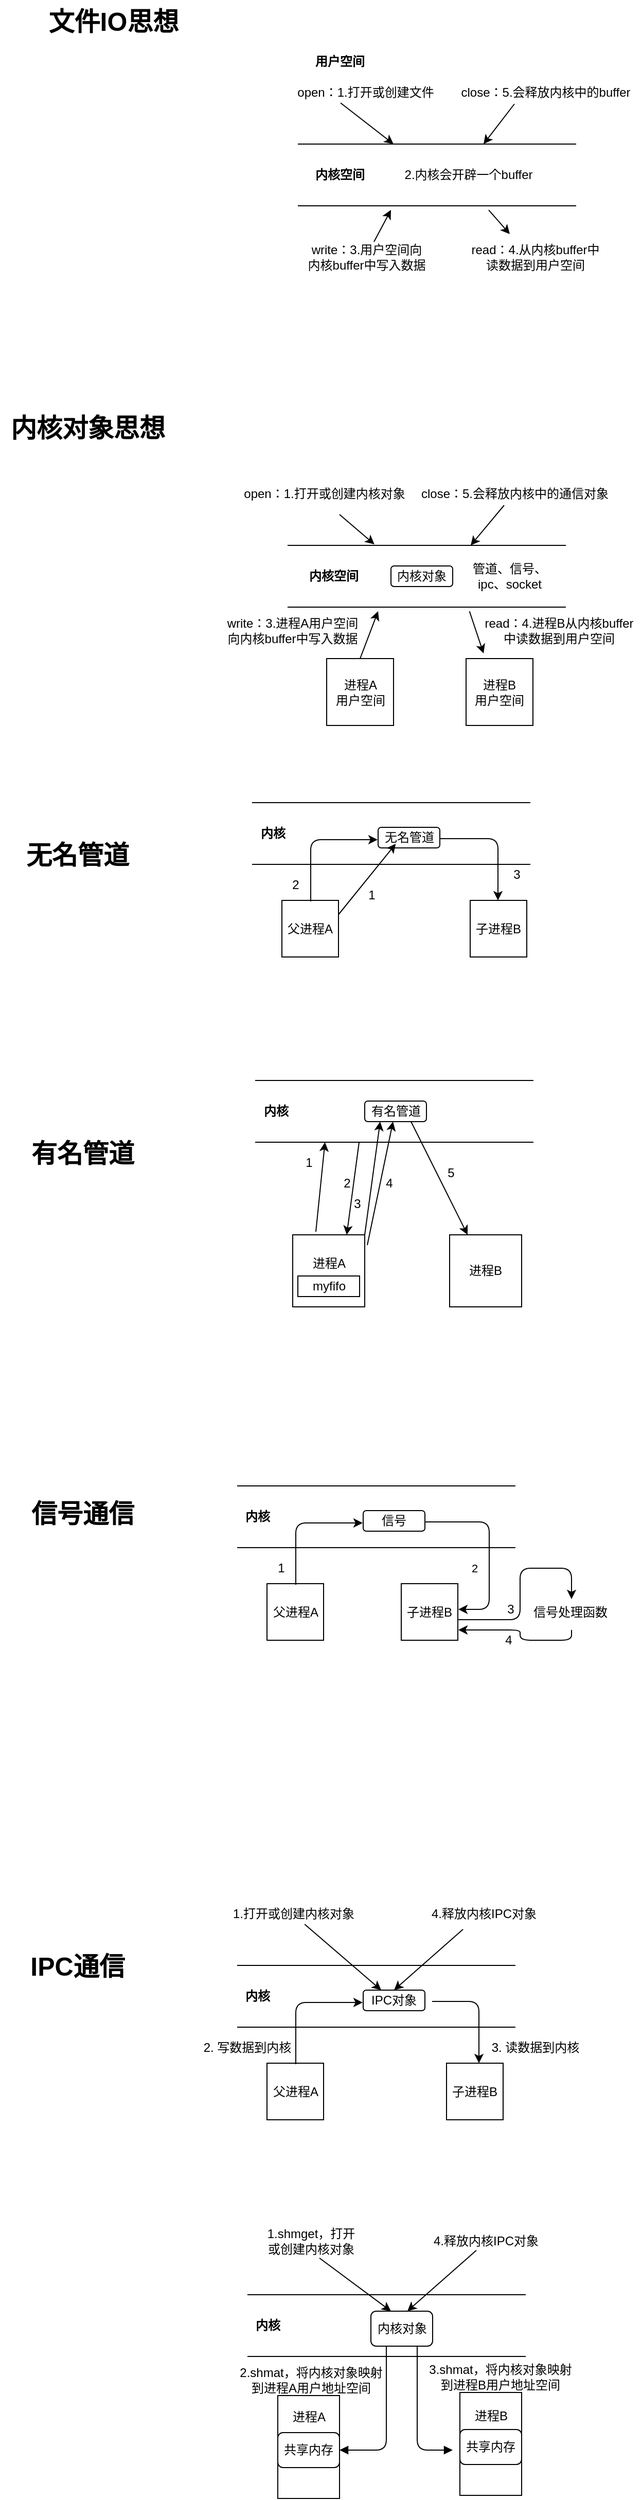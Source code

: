 <mxfile version="14.9.6" type="device"><diagram id="FVeinU1koa3-CgvgxGL3" name="第 1 页"><mxGraphModel dx="1940" dy="734" grid="1" gridSize="10" guides="1" tooltips="1" connect="1" arrows="1" fold="1" page="1" pageScale="1" pageWidth="827" pageHeight="1169" math="0" shadow="0"><root><mxCell id="0"/><mxCell id="1" parent="0"/><mxCell id="kKdyOSv5mLiQfxBi8ywp-2" value="open：1.打开或创建文件" style="text;html=1;align=center;verticalAlign=middle;resizable=0;points=[];autosize=1;strokeColor=none;" parent="1" vertex="1"><mxGeometry x="260" y="230" width="150" height="20" as="geometry"/></mxCell><mxCell id="kKdyOSv5mLiQfxBi8ywp-5" value="" style="endArrow=classic;html=1;exitX=0.34;exitY=1;exitDx=0;exitDy=0;exitPerimeter=0;" parent="1" source="kKdyOSv5mLiQfxBi8ywp-2" edge="1"><mxGeometry width="50" height="50" relative="1" as="geometry"><mxPoint x="290" y="260" as="sourcePoint"/><mxPoint x="362.5" y="290" as="targetPoint"/></mxGeometry></mxCell><mxCell id="kKdyOSv5mLiQfxBi8ywp-6" value="close：5.会释放内核中的buffer" style="text;html=1;align=center;verticalAlign=middle;resizable=0;points=[];autosize=1;strokeColor=none;" parent="1" vertex="1"><mxGeometry x="420" y="230" width="180" height="20" as="geometry"/></mxCell><mxCell id="kKdyOSv5mLiQfxBi8ywp-7" value="" style="endArrow=classic;html=1;" parent="1" edge="1"><mxGeometry width="50" height="50" relative="1" as="geometry"><mxPoint x="480" y="251" as="sourcePoint"/><mxPoint x="450" y="290" as="targetPoint"/></mxGeometry></mxCell><mxCell id="kKdyOSv5mLiQfxBi8ywp-8" value="write：3.用户空间向&lt;br&gt;内核buffer中写入数据" style="text;html=1;align=center;verticalAlign=middle;resizable=0;points=[];autosize=1;strokeColor=none;" parent="1" vertex="1"><mxGeometry x="270.5" y="385" width="130" height="30" as="geometry"/></mxCell><mxCell id="kKdyOSv5mLiQfxBi8ywp-9" value="" style="endArrow=classic;html=1;exitX=0.557;exitY=1.067;exitDx=0;exitDy=0;exitPerimeter=0;entryX=0.325;entryY=-0.25;entryDx=0;entryDy=0;entryPerimeter=0;" parent="1" target="kKdyOSv5mLiQfxBi8ywp-10" edge="1"><mxGeometry width="50" height="50" relative="1" as="geometry"><mxPoint x="454.95" y="354.02" as="sourcePoint"/><mxPoint x="372.5" y="300" as="targetPoint"/></mxGeometry></mxCell><mxCell id="kKdyOSv5mLiQfxBi8ywp-10" value="read：4.从内核buffer中&lt;br&gt;读数据到用户空间" style="text;html=1;align=center;verticalAlign=middle;resizable=0;points=[];autosize=1;strokeColor=none;" parent="1" vertex="1"><mxGeometry x="430" y="385" width="140" height="30" as="geometry"/></mxCell><mxCell id="kKdyOSv5mLiQfxBi8ywp-11" value="" style="endArrow=classic;html=1;" parent="1" source="kKdyOSv5mLiQfxBi8ywp-8" edge="1"><mxGeometry width="50" height="50" relative="1" as="geometry"><mxPoint x="399.15" y="361.98" as="sourcePoint"/><mxPoint x="360" y="354" as="targetPoint"/></mxGeometry></mxCell><mxCell id="kKdyOSv5mLiQfxBi8ywp-12" value="&lt;b&gt;用户空间&lt;/b&gt;" style="text;html=1;align=center;verticalAlign=middle;resizable=0;points=[];autosize=1;strokeColor=none;" parent="1" vertex="1"><mxGeometry x="280" y="200" width="60" height="20" as="geometry"/></mxCell><mxCell id="kKdyOSv5mLiQfxBi8ywp-13" value="&lt;b&gt;内核空间&lt;/b&gt;" style="text;html=1;align=center;verticalAlign=middle;resizable=0;points=[];autosize=1;strokeColor=none;" parent="1" vertex="1"><mxGeometry x="280" y="310" width="60" height="20" as="geometry"/></mxCell><mxCell id="kKdyOSv5mLiQfxBi8ywp-28" value="open：1.打开或创建内核对象" style="text;html=1;align=center;verticalAlign=middle;resizable=0;points=[];autosize=1;strokeColor=none;" parent="1" vertex="1"><mxGeometry x="210" y="620" width="170" height="20" as="geometry"/></mxCell><mxCell id="kKdyOSv5mLiQfxBi8ywp-29" value="" style="endArrow=classic;html=1;entryX=0.307;entryY=-0.017;entryDx=0;entryDy=0;entryPerimeter=0;" parent="1" edge="1"><mxGeometry width="50" height="50" relative="1" as="geometry"><mxPoint x="310" y="650" as="sourcePoint"/><mxPoint x="343.936" y="678.98" as="targetPoint"/></mxGeometry></mxCell><mxCell id="kKdyOSv5mLiQfxBi8ywp-30" value="close：5.会释放内核中的通信对象" style="text;html=1;align=center;verticalAlign=middle;resizable=0;points=[];autosize=1;strokeColor=none;" parent="1" vertex="1"><mxGeometry x="380" y="620" width="200" height="20" as="geometry"/></mxCell><mxCell id="kKdyOSv5mLiQfxBi8ywp-31" value="" style="endArrow=classic;html=1;" parent="1" edge="1"><mxGeometry width="50" height="50" relative="1" as="geometry"><mxPoint x="470" y="641" as="sourcePoint"/><mxPoint x="437.5" y="680" as="targetPoint"/></mxGeometry></mxCell><mxCell id="kKdyOSv5mLiQfxBi8ywp-32" value="write：3.进程A用户空间&lt;br&gt;向内核buffer中写入数据" style="text;html=1;align=center;verticalAlign=middle;resizable=0;points=[];autosize=1;strokeColor=none;" parent="1" vertex="1"><mxGeometry x="193.5" y="748" width="140" height="30" as="geometry"/></mxCell><mxCell id="kKdyOSv5mLiQfxBi8ywp-33" value="" style="endArrow=classic;html=1;exitX=0.557;exitY=1.067;exitDx=0;exitDy=0;exitPerimeter=0;" parent="1" edge="1"><mxGeometry width="50" height="50" relative="1" as="geometry"><mxPoint x="436.311" y="744.02" as="sourcePoint"/><mxPoint x="450" y="785" as="targetPoint"/></mxGeometry></mxCell><mxCell id="kKdyOSv5mLiQfxBi8ywp-34" value="read：4.进程B从内核buffer&lt;br&gt;中读数据到用户空间" style="text;html=1;align=center;verticalAlign=middle;resizable=0;points=[];autosize=1;strokeColor=none;" parent="1" vertex="1"><mxGeometry x="443" y="748" width="160" height="30" as="geometry"/></mxCell><mxCell id="kKdyOSv5mLiQfxBi8ywp-35" value="" style="endArrow=classic;html=1;exitX=0.5;exitY=0;exitDx=0;exitDy=0;" parent="1" source="kKdyOSv5mLiQfxBi8ywp-38" edge="1"><mxGeometry width="50" height="50" relative="1" as="geometry"><mxPoint x="386.65" y="751.98" as="sourcePoint"/><mxPoint x="347.5" y="744" as="targetPoint"/></mxGeometry></mxCell><mxCell id="kKdyOSv5mLiQfxBi8ywp-37" value="&lt;b&gt;内核空间&lt;/b&gt;" style="text;html=1;align=center;verticalAlign=middle;resizable=0;points=[];autosize=1;strokeColor=none;" parent="1" vertex="1"><mxGeometry x="273.5" y="700" width="60" height="20" as="geometry"/></mxCell><mxCell id="kKdyOSv5mLiQfxBi8ywp-38" value="进程A&lt;br&gt;用户空间" style="whiteSpace=wrap;html=1;aspect=fixed;" parent="1" vertex="1"><mxGeometry x="297.5" y="790" width="65" height="65" as="geometry"/></mxCell><mxCell id="kKdyOSv5mLiQfxBi8ywp-39" value="进程B&lt;br&gt;用户空间" style="whiteSpace=wrap;html=1;aspect=fixed;" parent="1" vertex="1"><mxGeometry x="433" y="790" width="65" height="65" as="geometry"/></mxCell><mxCell id="kKdyOSv5mLiQfxBi8ywp-40" value="文件IO思想" style="text;html=1;align=center;verticalAlign=middle;resizable=0;points=[];autosize=1;strokeColor=none;fontSize=25;fontStyle=1" parent="1" vertex="1"><mxGeometry x="20" y="150" width="140" height="40" as="geometry"/></mxCell><mxCell id="kKdyOSv5mLiQfxBi8ywp-41" value="内核对象思想" style="text;html=1;align=center;verticalAlign=middle;resizable=0;points=[];autosize=1;strokeColor=none;fontSize=25;fontStyle=1" parent="1" vertex="1"><mxGeometry x="-20" y="545" width="170" height="40" as="geometry"/></mxCell><mxCell id="kKdyOSv5mLiQfxBi8ywp-54" value="无名管道" style="text;html=1;align=center;verticalAlign=middle;resizable=0;points=[];autosize=1;strokeColor=none;fontSize=25;fontStyle=1" parent="1" vertex="1"><mxGeometry x="-5" y="960" width="120" height="40" as="geometry"/></mxCell><mxCell id="kKdyOSv5mLiQfxBi8ywp-56" value="内核对象" style="rounded=1;whiteSpace=wrap;html=1;fontSize=12;" parent="1" vertex="1"><mxGeometry x="360" y="700" width="60" height="20" as="geometry"/></mxCell><mxCell id="kKdyOSv5mLiQfxBi8ywp-57" value="管道、信号、&lt;br&gt;ipc、socket" style="text;html=1;align=center;verticalAlign=middle;resizable=0;points=[];autosize=1;strokeColor=none;fontSize=12;" parent="1" vertex="1"><mxGeometry x="430" y="695" width="90" height="30" as="geometry"/></mxCell><mxCell id="kKdyOSv5mLiQfxBi8ywp-62" value="&lt;span&gt;2.内核会开辟一个buffer&lt;/span&gt;" style="text;html=1;align=center;verticalAlign=middle;resizable=0;points=[];autosize=1;strokeColor=none;fontSize=12;" parent="1" vertex="1"><mxGeometry x="365" y="310" width="140" height="20" as="geometry"/></mxCell><mxCell id="kKdyOSv5mLiQfxBi8ywp-63" value="" style="shape=partialRectangle;whiteSpace=wrap;html=1;left=0;right=0;fillColor=none;" parent="1" vertex="1"><mxGeometry x="270" y="290" width="269.5" height="60" as="geometry"/></mxCell><mxCell id="kKdyOSv5mLiQfxBi8ywp-64" value="" style="shape=partialRectangle;whiteSpace=wrap;html=1;left=0;right=0;fillColor=none;" parent="1" vertex="1"><mxGeometry x="260" y="680" width="269.5" height="60" as="geometry"/></mxCell><mxCell id="tyCNC49B6XVx2W_qs8cB-1" value="" style="shape=partialRectangle;whiteSpace=wrap;html=1;left=0;right=0;fillColor=none;" vertex="1" parent="1"><mxGeometry x="225.5" y="930" width="269.5" height="60" as="geometry"/></mxCell><mxCell id="tyCNC49B6XVx2W_qs8cB-2" value="&lt;b&gt;内核&lt;/b&gt;" style="text;html=1;align=center;verticalAlign=middle;resizable=0;points=[];autosize=1;strokeColor=none;" vertex="1" parent="1"><mxGeometry x="224.5" y="950" width="40" height="20" as="geometry"/></mxCell><mxCell id="tyCNC49B6XVx2W_qs8cB-3" value="父进程A" style="whiteSpace=wrap;html=1;aspect=fixed;" vertex="1" parent="1"><mxGeometry x="254" y="1025" width="55" height="55" as="geometry"/></mxCell><mxCell id="tyCNC49B6XVx2W_qs8cB-4" value="无名管道" style="rounded=1;whiteSpace=wrap;html=1;fontSize=12;" vertex="1" parent="1"><mxGeometry x="347.5" y="954" width="60" height="20" as="geometry"/></mxCell><mxCell id="tyCNC49B6XVx2W_qs8cB-5" value="" style="edgeStyle=segmentEdgeStyle;endArrow=classic;html=1;fontSize=12;" edge="1" parent="1"><mxGeometry width="50" height="50" relative="1" as="geometry"><mxPoint x="408" y="965" as="sourcePoint"/><mxPoint x="464" y="1025" as="targetPoint"/></mxGeometry></mxCell><mxCell id="tyCNC49B6XVx2W_qs8cB-6" value="" style="edgeStyle=segmentEdgeStyle;endArrow=classic;html=1;fontSize=12;" edge="1" parent="1"><mxGeometry width="50" height="50" relative="1" as="geometry"><mxPoint x="282" y="1026" as="sourcePoint"/><mxPoint x="347" y="966" as="targetPoint"/><Array as="points"><mxPoint x="282" y="966"/></Array></mxGeometry></mxCell><mxCell id="tyCNC49B6XVx2W_qs8cB-7" value="子进程B" style="whiteSpace=wrap;html=1;aspect=fixed;" vertex="1" parent="1"><mxGeometry x="437" y="1025" width="55" height="55" as="geometry"/></mxCell><mxCell id="tyCNC49B6XVx2W_qs8cB-8" value="2" style="text;html=1;align=center;verticalAlign=middle;resizable=0;points=[];autosize=1;strokeColor=none;" vertex="1" parent="1"><mxGeometry x="257" y="1000" width="20" height="20" as="geometry"/></mxCell><mxCell id="tyCNC49B6XVx2W_qs8cB-9" value="" style="shape=partialRectangle;whiteSpace=wrap;html=1;left=0;right=0;fillColor=none;" vertex="1" parent="1"><mxGeometry x="228.5" y="1200" width="269.5" height="60" as="geometry"/></mxCell><mxCell id="tyCNC49B6XVx2W_qs8cB-10" value="&lt;b&gt;内核&lt;/b&gt;" style="text;html=1;align=center;verticalAlign=middle;resizable=0;points=[];autosize=1;strokeColor=none;" vertex="1" parent="1"><mxGeometry x="227.5" y="1220" width="40" height="20" as="geometry"/></mxCell><mxCell id="tyCNC49B6XVx2W_qs8cB-11" value="进程A&lt;br&gt;&lt;br&gt;" style="whiteSpace=wrap;html=1;aspect=fixed;" vertex="1" parent="1"><mxGeometry x="264.5" y="1350" width="70" height="70" as="geometry"/></mxCell><mxCell id="tyCNC49B6XVx2W_qs8cB-16" value="1" style="text;html=1;align=center;verticalAlign=middle;resizable=0;points=[];autosize=1;strokeColor=none;" vertex="1" parent="1"><mxGeometry x="269.5" y="1270" width="20" height="20" as="geometry"/></mxCell><mxCell id="tyCNC49B6XVx2W_qs8cB-17" value="" style="endArrow=classic;html=1;entryX=0.25;entryY=1;entryDx=0;entryDy=0;" edge="1" parent="1" target="tyCNC49B6XVx2W_qs8cB-9"><mxGeometry width="50" height="50" relative="1" as="geometry"><mxPoint x="287" y="1347" as="sourcePoint"/><mxPoint x="294.5" y="1301" as="targetPoint"/></mxGeometry></mxCell><mxCell id="tyCNC49B6XVx2W_qs8cB-18" value="2" style="text;html=1;align=center;verticalAlign=middle;resizable=0;points=[];autosize=1;strokeColor=none;" vertex="1" parent="1"><mxGeometry x="307" y="1290" width="20" height="20" as="geometry"/></mxCell><mxCell id="tyCNC49B6XVx2W_qs8cB-19" value="myfifo&lt;br&gt;" style="rounded=0;whiteSpace=wrap;html=1;" vertex="1" parent="1"><mxGeometry x="269.5" y="1390" width="60" height="20" as="geometry"/></mxCell><mxCell id="tyCNC49B6XVx2W_qs8cB-24" value="" style="endArrow=classic;html=1;entryX=0.75;entryY=0;entryDx=0;entryDy=0;exitX=0.373;exitY=1;exitDx=0;exitDy=0;exitPerimeter=0;" edge="1" parent="1" source="tyCNC49B6XVx2W_qs8cB-9" target="tyCNC49B6XVx2W_qs8cB-11"><mxGeometry width="50" height="50" relative="1" as="geometry"><mxPoint x="387.31" y="1428.5" as="sourcePoint"/><mxPoint x="396.185" y="1341.5" as="targetPoint"/></mxGeometry></mxCell><mxCell id="tyCNC49B6XVx2W_qs8cB-25" value="有名管道" style="rounded=1;whiteSpace=wrap;html=1;fontSize=12;" vertex="1" parent="1"><mxGeometry x="334.5" y="1220" width="60" height="20" as="geometry"/></mxCell><mxCell id="tyCNC49B6XVx2W_qs8cB-26" value="" style="endArrow=classic;html=1;exitX=1;exitY=0;exitDx=0;exitDy=0;entryX=0.25;entryY=1;entryDx=0;entryDy=0;" edge="1" parent="1" source="tyCNC49B6XVx2W_qs8cB-11" target="tyCNC49B6XVx2W_qs8cB-25"><mxGeometry width="50" height="50" relative="1" as="geometry"><mxPoint x="341.63" y="1357" as="sourcePoint"/><mxPoint x="367" y="1240" as="targetPoint"/></mxGeometry></mxCell><mxCell id="tyCNC49B6XVx2W_qs8cB-27" value="4" style="text;html=1;align=center;verticalAlign=middle;resizable=0;points=[];autosize=1;strokeColor=none;" vertex="1" parent="1"><mxGeometry x="347.5" y="1290" width="20" height="20" as="geometry"/></mxCell><mxCell id="tyCNC49B6XVx2W_qs8cB-28" value="" style="endArrow=classic;html=1;entryX=0.25;entryY=1;entryDx=0;entryDy=0;" edge="1" parent="1"><mxGeometry width="50" height="50" relative="1" as="geometry"><mxPoint x="337" y="1360" as="sourcePoint"/><mxPoint x="362" y="1240" as="targetPoint"/></mxGeometry></mxCell><mxCell id="tyCNC49B6XVx2W_qs8cB-30" value="3" style="text;html=1;align=center;verticalAlign=middle;resizable=0;points=[];autosize=1;strokeColor=none;" vertex="1" parent="1"><mxGeometry x="317" y="1310" width="20" height="20" as="geometry"/></mxCell><mxCell id="tyCNC49B6XVx2W_qs8cB-31" value="进程B" style="whiteSpace=wrap;html=1;aspect=fixed;" vertex="1" parent="1"><mxGeometry x="417" y="1350" width="70" height="70" as="geometry"/></mxCell><mxCell id="tyCNC49B6XVx2W_qs8cB-32" value="" style="endArrow=classic;html=1;entryX=0.25;entryY=0;entryDx=0;entryDy=0;exitX=0.75;exitY=1;exitDx=0;exitDy=0;" edge="1" parent="1" source="tyCNC49B6XVx2W_qs8cB-25" target="tyCNC49B6XVx2W_qs8cB-31"><mxGeometry width="50" height="50" relative="1" as="geometry"><mxPoint x="347" y="1370" as="sourcePoint"/><mxPoint x="372" y="1250" as="targetPoint"/></mxGeometry></mxCell><mxCell id="tyCNC49B6XVx2W_qs8cB-33" value="5" style="text;html=1;align=center;verticalAlign=middle;resizable=0;points=[];autosize=1;strokeColor=none;" vertex="1" parent="1"><mxGeometry x="407.5" y="1280" width="20" height="20" as="geometry"/></mxCell><mxCell id="tyCNC49B6XVx2W_qs8cB-34" value="" style="endArrow=classic;html=1;entryX=0.25;entryY=1;entryDx=0;entryDy=0;exitX=1;exitY=0.25;exitDx=0;exitDy=0;" edge="1" parent="1" source="tyCNC49B6XVx2W_qs8cB-3"><mxGeometry width="50" height="50" relative="1" as="geometry"><mxPoint x="355.81" y="1057" as="sourcePoint"/><mxPoint x="364.685" y="970" as="targetPoint"/></mxGeometry></mxCell><mxCell id="tyCNC49B6XVx2W_qs8cB-36" value="1" style="text;html=1;align=center;verticalAlign=middle;resizable=0;points=[];autosize=1;strokeColor=none;" vertex="1" parent="1"><mxGeometry x="330.5" y="1010" width="20" height="20" as="geometry"/></mxCell><mxCell id="tyCNC49B6XVx2W_qs8cB-37" value="3" style="text;html=1;align=center;verticalAlign=middle;resizable=0;points=[];autosize=1;strokeColor=none;" vertex="1" parent="1"><mxGeometry x="472" y="990" width="20" height="20" as="geometry"/></mxCell><mxCell id="tyCNC49B6XVx2W_qs8cB-38" value="有名管道" style="text;html=1;align=center;verticalAlign=middle;resizable=0;points=[];autosize=1;strokeColor=none;fontSize=25;fontStyle=1" vertex="1" parent="1"><mxGeometry y="1250" width="120" height="40" as="geometry"/></mxCell><mxCell id="tyCNC49B6XVx2W_qs8cB-56" value="信号通信" style="text;html=1;align=center;verticalAlign=middle;resizable=0;points=[];autosize=1;strokeColor=none;fontSize=25;fontStyle=1" vertex="1" parent="1"><mxGeometry y="1600" width="120" height="40" as="geometry"/></mxCell><mxCell id="tyCNC49B6XVx2W_qs8cB-57" value="" style="shape=partialRectangle;whiteSpace=wrap;html=1;left=0;right=0;fillColor=none;" vertex="1" parent="1"><mxGeometry x="211" y="1594" width="269.5" height="60" as="geometry"/></mxCell><mxCell id="tyCNC49B6XVx2W_qs8cB-58" value="&lt;b&gt;内核&lt;/b&gt;" style="text;html=1;align=center;verticalAlign=middle;resizable=0;points=[];autosize=1;strokeColor=none;" vertex="1" parent="1"><mxGeometry x="210" y="1614" width="40" height="20" as="geometry"/></mxCell><mxCell id="tyCNC49B6XVx2W_qs8cB-59" value="父进程A" style="whiteSpace=wrap;html=1;aspect=fixed;" vertex="1" parent="1"><mxGeometry x="239.5" y="1689" width="55" height="55" as="geometry"/></mxCell><mxCell id="tyCNC49B6XVx2W_qs8cB-60" value="信号" style="rounded=1;whiteSpace=wrap;html=1;fontSize=12;" vertex="1" parent="1"><mxGeometry x="333" y="1618" width="60" height="20" as="geometry"/></mxCell><mxCell id="tyCNC49B6XVx2W_qs8cB-61" value="" style="edgeStyle=segmentEdgeStyle;endArrow=classic;html=1;fontSize=12;" edge="1" parent="1"><mxGeometry width="50" height="50" relative="1" as="geometry"><mxPoint x="393.5" y="1629.0" as="sourcePoint"/><mxPoint x="425.5" y="1714" as="targetPoint"/><Array as="points"><mxPoint x="455.5" y="1629"/><mxPoint x="455.5" y="1714"/></Array></mxGeometry></mxCell><mxCell id="tyCNC49B6XVx2W_qs8cB-74" value="2" style="edgeLabel;html=1;align=center;verticalAlign=middle;resizable=0;points=[];" vertex="1" connectable="0" parent="tyCNC49B6XVx2W_qs8cB-61"><mxGeometry x="0.183" relative="1" as="geometry"><mxPoint x="-15" y="2" as="offset"/></mxGeometry></mxCell><mxCell id="tyCNC49B6XVx2W_qs8cB-62" value="" style="edgeStyle=segmentEdgeStyle;endArrow=classic;html=1;fontSize=12;" edge="1" parent="1"><mxGeometry width="50" height="50" relative="1" as="geometry"><mxPoint x="267.5" y="1690" as="sourcePoint"/><mxPoint x="332.5" y="1630" as="targetPoint"/><Array as="points"><mxPoint x="267.5" y="1630"/></Array></mxGeometry></mxCell><mxCell id="tyCNC49B6XVx2W_qs8cB-63" value="子进程B" style="whiteSpace=wrap;html=1;aspect=fixed;" vertex="1" parent="1"><mxGeometry x="370" y="1689" width="55" height="55" as="geometry"/></mxCell><mxCell id="tyCNC49B6XVx2W_qs8cB-64" value="1" style="text;html=1;align=center;verticalAlign=middle;resizable=0;points=[];autosize=1;strokeColor=none;" vertex="1" parent="1"><mxGeometry x="242.5" y="1664" width="20" height="20" as="geometry"/></mxCell><mxCell id="tyCNC49B6XVx2W_qs8cB-71" value="" style="edgeStyle=segmentEdgeStyle;endArrow=classic;html=1;fontSize=12;" edge="1" parent="1"><mxGeometry width="50" height="50" relative="1" as="geometry"><mxPoint x="425.5" y="1724" as="sourcePoint"/><mxPoint x="535.5" y="1704" as="targetPoint"/><Array as="points"><mxPoint x="485.5" y="1724"/><mxPoint x="485.5" y="1674"/><mxPoint x="535.5" y="1674"/></Array></mxGeometry></mxCell><mxCell id="tyCNC49B6XVx2W_qs8cB-72" value="信号处理函数" style="text;html=1;align=center;verticalAlign=middle;resizable=0;points=[];autosize=1;strokeColor=none;" vertex="1" parent="1"><mxGeometry x="488.5" y="1706.5" width="90" height="20" as="geometry"/></mxCell><mxCell id="tyCNC49B6XVx2W_qs8cB-73" value="" style="edgeStyle=segmentEdgeStyle;endArrow=classic;html=1;fontSize=12;" edge="1" parent="1"><mxGeometry width="50" height="50" relative="1" as="geometry"><mxPoint x="535.5" y="1734" as="sourcePoint"/><mxPoint x="425.5" y="1734" as="targetPoint"/><Array as="points"><mxPoint x="535.5" y="1744"/><mxPoint x="485.5" y="1744"/><mxPoint x="485.5" y="1734"/></Array></mxGeometry></mxCell><mxCell id="tyCNC49B6XVx2W_qs8cB-75" value="3" style="text;html=1;align=center;verticalAlign=middle;resizable=0;points=[];autosize=1;strokeColor=none;" vertex="1" parent="1"><mxGeometry x="465.5" y="1704" width="20" height="20" as="geometry"/></mxCell><mxCell id="tyCNC49B6XVx2W_qs8cB-76" value="4" style="text;html=1;align=center;verticalAlign=middle;resizable=0;points=[];autosize=1;strokeColor=none;" vertex="1" parent="1"><mxGeometry x="464.25" y="1734" width="20" height="20" as="geometry"/></mxCell><mxCell id="tyCNC49B6XVx2W_qs8cB-77" value="IPC通信" style="text;html=1;align=center;verticalAlign=middle;resizable=0;points=[];autosize=1;strokeColor=none;fontSize=25;fontStyle=1" vertex="1" parent="1"><mxGeometry y="2040" width="110" height="40" as="geometry"/></mxCell><mxCell id="tyCNC49B6XVx2W_qs8cB-78" value="" style="shape=partialRectangle;whiteSpace=wrap;html=1;left=0;right=0;fillColor=none;" vertex="1" parent="1"><mxGeometry x="211" y="2060" width="269.5" height="60" as="geometry"/></mxCell><mxCell id="tyCNC49B6XVx2W_qs8cB-79" value="&lt;b&gt;内核&lt;/b&gt;" style="text;html=1;align=center;verticalAlign=middle;resizable=0;points=[];autosize=1;strokeColor=none;" vertex="1" parent="1"><mxGeometry x="210" y="2080" width="40" height="20" as="geometry"/></mxCell><mxCell id="tyCNC49B6XVx2W_qs8cB-80" value="父进程A" style="whiteSpace=wrap;html=1;aspect=fixed;" vertex="1" parent="1"><mxGeometry x="239.5" y="2155" width="55" height="55" as="geometry"/></mxCell><mxCell id="tyCNC49B6XVx2W_qs8cB-81" value="IPC对象" style="rounded=1;whiteSpace=wrap;html=1;fontSize=12;" vertex="1" parent="1"><mxGeometry x="333" y="2084" width="60" height="20" as="geometry"/></mxCell><mxCell id="tyCNC49B6XVx2W_qs8cB-84" value="" style="edgeStyle=segmentEdgeStyle;endArrow=classic;html=1;fontSize=12;" edge="1" parent="1"><mxGeometry width="50" height="50" relative="1" as="geometry"><mxPoint x="267.5" y="2156" as="sourcePoint"/><mxPoint x="332.5" y="2096" as="targetPoint"/><Array as="points"><mxPoint x="267.5" y="2096"/></Array></mxGeometry></mxCell><mxCell id="tyCNC49B6XVx2W_qs8cB-85" value="子进程B" style="whiteSpace=wrap;html=1;aspect=fixed;" vertex="1" parent="1"><mxGeometry x="414" y="2155" width="55" height="55" as="geometry"/></mxCell><mxCell id="tyCNC49B6XVx2W_qs8cB-86" value="2. 写数据到内核" style="text;html=1;align=center;verticalAlign=middle;resizable=0;points=[];autosize=1;strokeColor=none;" vertex="1" parent="1"><mxGeometry x="170" y="2130" width="100" height="20" as="geometry"/></mxCell><mxCell id="tyCNC49B6XVx2W_qs8cB-92" value="1.打开或创建内核对象" style="text;html=1;align=center;verticalAlign=middle;resizable=0;points=[];autosize=1;strokeColor=none;" vertex="1" parent="1"><mxGeometry x="199.5" y="2000" width="130" height="20" as="geometry"/></mxCell><mxCell id="tyCNC49B6XVx2W_qs8cB-93" value="4.释放内核IPC对象" style="text;html=1;align=center;verticalAlign=middle;resizable=0;points=[];autosize=1;strokeColor=none;" vertex="1" parent="1"><mxGeometry x="389.5" y="2000" width="120" height="20" as="geometry"/></mxCell><mxCell id="tyCNC49B6XVx2W_qs8cB-94" value="" style="endArrow=classic;html=1;entryX=0.25;entryY=0;entryDx=0;entryDy=0;" edge="1" parent="1" source="tyCNC49B6XVx2W_qs8cB-92"><mxGeometry width="50" height="50" relative="1" as="geometry"><mxPoint x="295.5" y="1974" as="sourcePoint"/><mxPoint x="350.5" y="2084" as="targetPoint"/></mxGeometry></mxCell><mxCell id="tyCNC49B6XVx2W_qs8cB-95" value="" style="endArrow=classic;html=1;entryX=0.5;entryY=0;entryDx=0;entryDy=0;exitX=0.338;exitY=1.241;exitDx=0;exitDy=0;exitPerimeter=0;" edge="1" parent="1" source="tyCNC49B6XVx2W_qs8cB-93" target="tyCNC49B6XVx2W_qs8cB-81"><mxGeometry width="50" height="50" relative="1" as="geometry"><mxPoint x="303.312" y="2016" as="sourcePoint"/><mxPoint x="377.69" y="2080.0" as="targetPoint"/></mxGeometry></mxCell><mxCell id="tyCNC49B6XVx2W_qs8cB-96" value="" style="edgeStyle=segmentEdgeStyle;endArrow=classic;html=1;fontSize=12;" edge="1" parent="1"><mxGeometry width="50" height="50" relative="1" as="geometry"><mxPoint x="400" y="2095" as="sourcePoint"/><mxPoint x="445.5" y="2155" as="targetPoint"/></mxGeometry></mxCell><mxCell id="tyCNC49B6XVx2W_qs8cB-97" value="3. 读数据到内核" style="text;html=1;align=center;verticalAlign=middle;resizable=0;points=[];autosize=1;strokeColor=none;" vertex="1" parent="1"><mxGeometry x="450" y="2130" width="100" height="20" as="geometry"/></mxCell><mxCell id="tyCNC49B6XVx2W_qs8cB-98" value="" style="shape=partialRectangle;whiteSpace=wrap;html=1;left=0;right=0;fillColor=none;" vertex="1" parent="1"><mxGeometry x="221" y="2380" width="269.5" height="60" as="geometry"/></mxCell><mxCell id="tyCNC49B6XVx2W_qs8cB-99" value="&lt;b&gt;内核&lt;/b&gt;" style="text;html=1;align=center;verticalAlign=middle;resizable=0;points=[];autosize=1;strokeColor=none;" vertex="1" parent="1"><mxGeometry x="220" y="2400" width="40" height="20" as="geometry"/></mxCell><mxCell id="tyCNC49B6XVx2W_qs8cB-101" value="内核对象" style="rounded=1;whiteSpace=wrap;html=1;fontSize=12;" vertex="1" parent="1"><mxGeometry x="340.5" y="2396" width="60" height="34" as="geometry"/></mxCell><mxCell id="tyCNC49B6XVx2W_qs8cB-102" value="" style="edgeStyle=segmentEdgeStyle;endArrow=none;html=1;fontSize=12;entryX=0.25;entryY=1;entryDx=0;entryDy=0;exitX=1;exitY=0.5;exitDx=0;exitDy=0;endFill=0;startArrow=block;startFill=1;" edge="1" parent="1" source="tyCNC49B6XVx2W_qs8cB-118" target="tyCNC49B6XVx2W_qs8cB-101"><mxGeometry width="50" height="50" relative="1" as="geometry"><mxPoint x="330" y="2530" as="sourcePoint"/><mxPoint x="342.5" y="2416" as="targetPoint"/><Array as="points"><mxPoint x="356" y="2531"/></Array></mxGeometry></mxCell><mxCell id="tyCNC49B6XVx2W_qs8cB-104" value="2.shmat，将内核对象映射&lt;br&gt;到进程A用户地址空间" style="text;html=1;align=center;verticalAlign=middle;resizable=0;points=[];autosize=1;strokeColor=none;" vertex="1" parent="1"><mxGeometry x="206.5" y="2448" width="150" height="30" as="geometry"/></mxCell><mxCell id="tyCNC49B6XVx2W_qs8cB-117" value="" style="rounded=0;whiteSpace=wrap;html=1;" vertex="1" parent="1"><mxGeometry x="250" y="2478" width="60" height="100" as="geometry"/></mxCell><mxCell id="tyCNC49B6XVx2W_qs8cB-118" value="共享内存" style="rounded=1;whiteSpace=wrap;html=1;fontSize=12;" vertex="1" parent="1"><mxGeometry x="250" y="2514" width="60" height="34" as="geometry"/></mxCell><mxCell id="tyCNC49B6XVx2W_qs8cB-119" value="" style="rounded=0;whiteSpace=wrap;html=1;" vertex="1" parent="1"><mxGeometry x="427" y="2475" width="60" height="100" as="geometry"/></mxCell><mxCell id="tyCNC49B6XVx2W_qs8cB-120" value="共享内存" style="rounded=1;whiteSpace=wrap;html=1;fontSize=12;" vertex="1" parent="1"><mxGeometry x="427" y="2511" width="60" height="34" as="geometry"/></mxCell><mxCell id="tyCNC49B6XVx2W_qs8cB-121" value="1.shmget，打开&lt;br&gt;或创建内核对象" style="text;html=1;align=center;verticalAlign=middle;resizable=0;points=[];autosize=1;strokeColor=none;" vertex="1" parent="1"><mxGeometry x="232" y="2313" width="100" height="30" as="geometry"/></mxCell><mxCell id="tyCNC49B6XVx2W_qs8cB-122" value="" style="endArrow=classic;html=1;entryX=0.25;entryY=0;entryDx=0;entryDy=0;exitX=0.585;exitY=1.047;exitDx=0;exitDy=0;exitPerimeter=0;" edge="1" parent="1" source="tyCNC49B6XVx2W_qs8cB-121"><mxGeometry width="50" height="50" relative="1" as="geometry"><mxPoint x="280" y="2350" as="sourcePoint"/><mxPoint x="360" y="2396.0" as="targetPoint"/></mxGeometry></mxCell><mxCell id="tyCNC49B6XVx2W_qs8cB-123" value="4.释放内核IPC对象" style="text;html=1;align=center;verticalAlign=middle;resizable=0;points=[];autosize=1;strokeColor=none;" vertex="1" parent="1"><mxGeometry x="392" y="2318" width="120" height="20" as="geometry"/></mxCell><mxCell id="tyCNC49B6XVx2W_qs8cB-124" value="" style="endArrow=classic;html=1;entryX=0.5;entryY=0;entryDx=0;entryDy=0;exitX=0.338;exitY=1.241;exitDx=0;exitDy=0;exitPerimeter=0;" edge="1" parent="1"><mxGeometry width="50" height="50" relative="1" as="geometry"><mxPoint x="443.0" y="2336.82" as="sourcePoint"/><mxPoint x="375.94" y="2396.0" as="targetPoint"/></mxGeometry></mxCell><mxCell id="tyCNC49B6XVx2W_qs8cB-125" value="" style="edgeStyle=segmentEdgeStyle;endArrow=none;html=1;fontSize=12;entryX=0.25;entryY=1;entryDx=0;entryDy=0;endFill=0;startArrow=block;startFill=1;" edge="1" parent="1"><mxGeometry width="50" height="50" relative="1" as="geometry"><mxPoint x="420" y="2531" as="sourcePoint"/><mxPoint x="385.5" y="2430" as="targetPoint"/><Array as="points"><mxPoint x="386" y="2531"/></Array></mxGeometry></mxCell><mxCell id="tyCNC49B6XVx2W_qs8cB-126" value="进程A" style="text;html=1;align=center;verticalAlign=middle;resizable=0;points=[];autosize=1;strokeColor=none;" vertex="1" parent="1"><mxGeometry x="255" y="2489" width="50" height="20" as="geometry"/></mxCell><mxCell id="tyCNC49B6XVx2W_qs8cB-127" value="进程B" style="text;html=1;align=center;verticalAlign=middle;resizable=0;points=[];autosize=1;strokeColor=none;" vertex="1" parent="1"><mxGeometry x="432" y="2488" width="50" height="20" as="geometry"/></mxCell><mxCell id="tyCNC49B6XVx2W_qs8cB-128" value="3.shmat，将内核对象映射&lt;br&gt;到进程B用户地址空间" style="text;html=1;align=center;verticalAlign=middle;resizable=0;points=[];autosize=1;strokeColor=none;" vertex="1" parent="1"><mxGeometry x="390.5" y="2445" width="150" height="30" as="geometry"/></mxCell></root></mxGraphModel></diagram></mxfile>